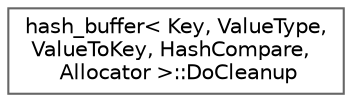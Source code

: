 digraph "类继承关系图"
{
 // LATEX_PDF_SIZE
  bgcolor="transparent";
  edge [fontname=Helvetica,fontsize=10,labelfontname=Helvetica,labelfontsize=10];
  node [fontname=Helvetica,fontsize=10,shape=box,height=0.2,width=0.4];
  rankdir="LR";
  Node0 [id="Node000000",label="hash_buffer\< Key, ValueType,\l ValueToKey, HashCompare,\l Allocator \>::DoCleanup",height=0.2,width=0.4,color="grey40", fillcolor="white", style="filled",URL="$structhash__buffer_1_1_do_cleanup.html",tooltip=" "];
}
